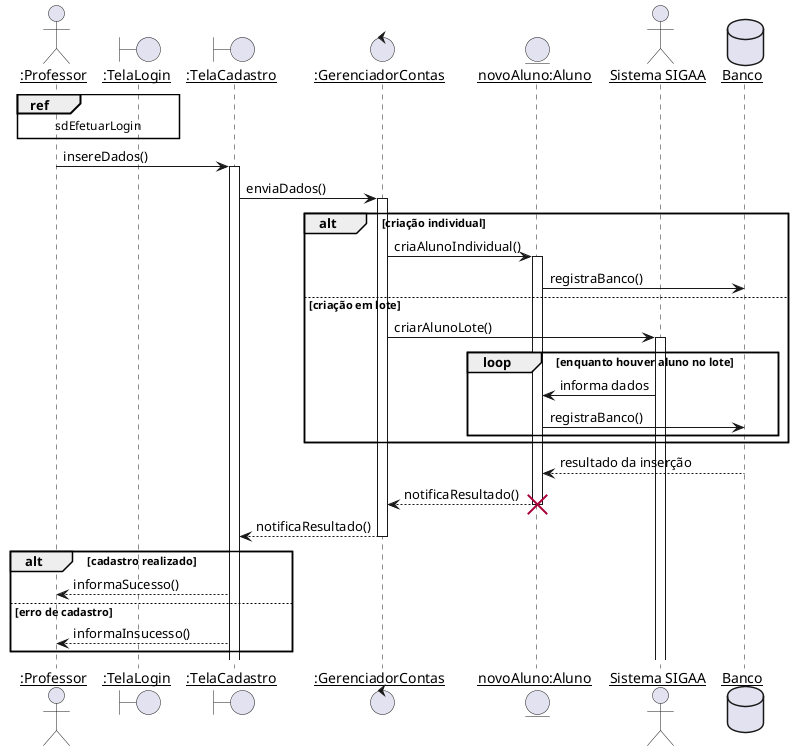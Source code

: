 @startuml
skinparam sequenceParticipant underline

actor ":Professor"  as Professor
boundary ":TelaLogin"   as TelaLogin
boundary ":TelaCadastro"    as TelaCadastro
control ":GerenciadorContas" as GerenciadorContas
entity "novoAluno:Aluno" as novoAluno
actor "Sistema SIGAA" as SIGAA
database Banco

ref over Professor, TelaLogin : sdEfetuarLogin

Professor -> TelaCadastro ++: insereDados()
TelaCadastro -> GerenciadorContas ++: enviaDados()
alt criação individual
    GerenciadorContas -> novoAluno ++: criaAlunoIndividual()
    novoAluno -> Banco : registraBanco()
else criação em lote
    GerenciadorContas -> SIGAA ++: criarAlunoLote()
    loop enquanto houver aluno no lote
        SIGAA -> novoAluno : informa dados
        novoAluno -> Banco : registraBanco()
    end
end
Banco --> novoAluno : resultado da inserção
novoAluno --> GerenciadorContas --: notificaResultado()
destroy novoAluno
GerenciadorContas --> TelaCadastro --: notificaResultado()

alt cadastro realizado
    TelaCadastro --> Professor : informaSucesso()
else erro de cadastro
    TelaCadastro --> Professor : informaInsucesso()
end
@enduml

